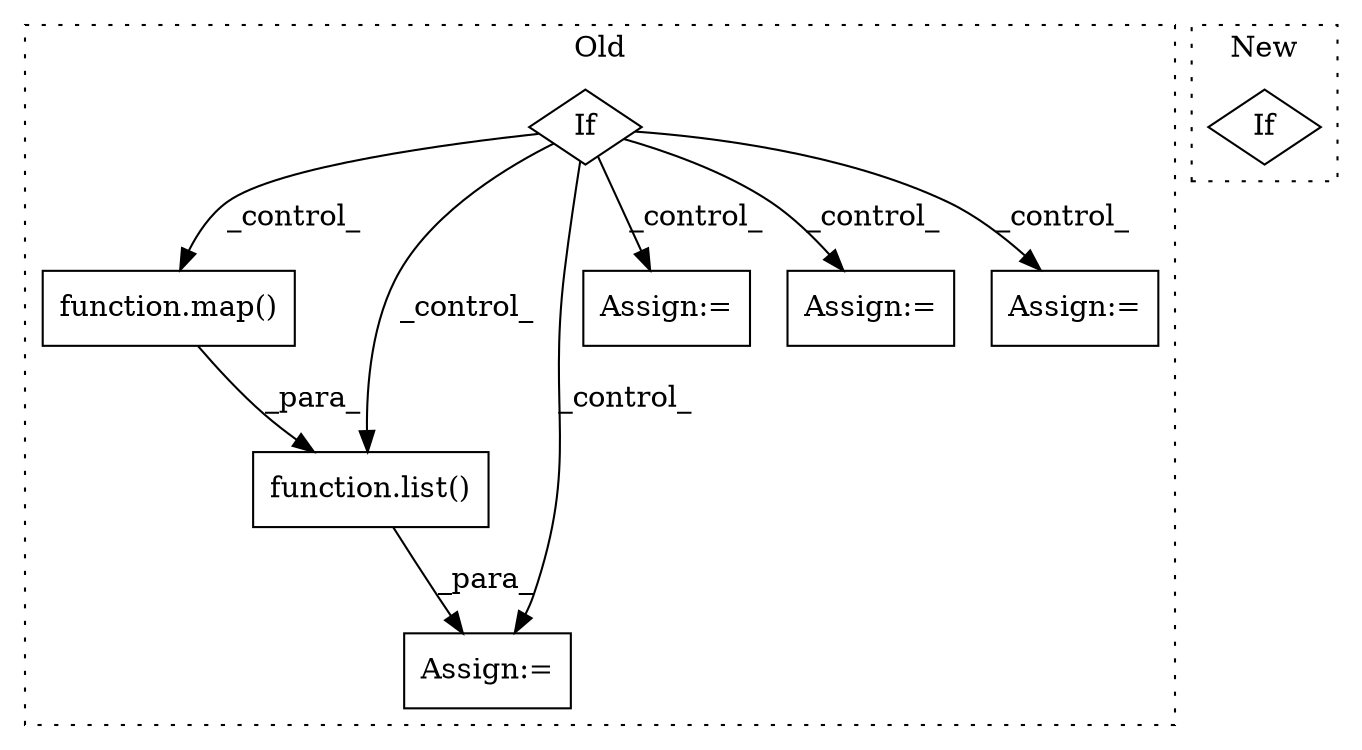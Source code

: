 digraph G {
subgraph cluster0 {
1 [label="function.map()" a="75" s="514,565" l="4,1" shape="box"];
3 [label="Assign:=" a="68" s="493" l="3" shape="box"];
4 [label="function.list()" a="75" s="496,566" l="18,10" shape="box"];
5 [label="If" a="96" s="411" l="3" shape="diamond"];
6 [label="Assign:=" a="68" s="651" l="3" shape="box"];
7 [label="Assign:=" a="68" s="599" l="3" shape="box"];
8 [label="Assign:=" a="68" s="681" l="3" shape="box"];
label = "Old";
style="dotted";
}
subgraph cluster1 {
2 [label="If" a="96" s="3465" l="3" shape="diamond"];
label = "New";
style="dotted";
}
1 -> 4 [label="_para_"];
4 -> 3 [label="_para_"];
5 -> 3 [label="_control_"];
5 -> 8 [label="_control_"];
5 -> 1 [label="_control_"];
5 -> 6 [label="_control_"];
5 -> 4 [label="_control_"];
5 -> 7 [label="_control_"];
}
